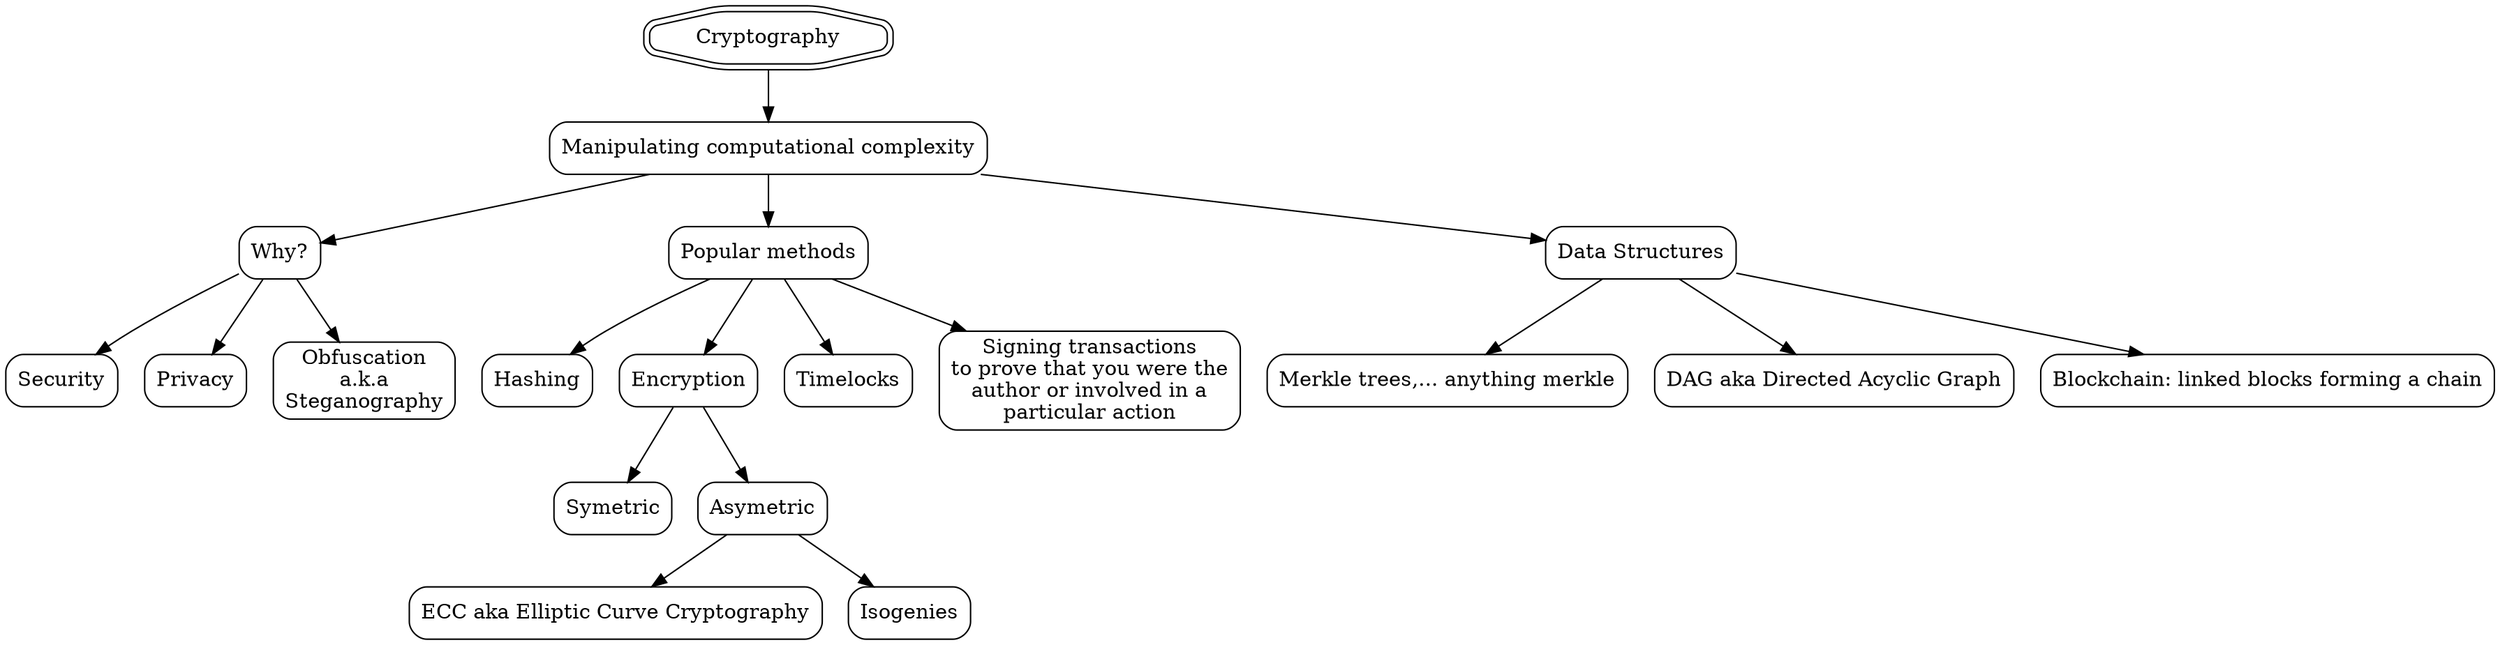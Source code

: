 digraph {
  cryptography[
    shape="doubleoctagon",
    style=rounded,
    label="Cryptography"
  ]

  cryptography -> complexity;

  complexity[
    shape="box",
    style=rounded,
    label="Manipulating computational complexity"
  ]

  complexity -> why
  complexity -> popular_methods
  complexity -> data_structures

  why[
    shape="box",
    style=rounded,
    label="Why?"
  ]

  why -> security
  why -> privacy
  why -> obfuscation

  security[
    shape="box",
    style=rounded,
    label="Security"
  ]

  privacy[
    shape="box",
    style=rounded,
    label="Privacy"
  ]

  obfuscation[
    shape="box",
    style=rounded,
    label="Obfuscation
a.k.a
Steganography"
  ]

  popular_methods[
    shape="box",
    style=rounded,
    label="Popular methods"
  ]

  popular_methods -> hashing
  popular_methods -> encryption
  popular_methods -> time_locks
  popular_methods -> signing

  hashing[
    shape="box",
    style=rounded,
    label="Hashing"
  ]

  encryption[
    shape="box",
    style=rounded,
    label="Encryption"
  ]

  time_locks[
    shape="box",
    style=rounded,
    label="Timelocks"
  ]

  signing[
    shape="box",
    style=rounded,
    label="Signing transactions
to prove that you were the
author or involved in a
particular action"
  ]

  encryption -> symetric
  encryption -> asymetric

  symetric[
    shape="box",
    style=rounded,
    label="Symetric"
  ]

  asymetric[
    shape="box",
    style=rounded,
    label="Asymetric"
  ]

  asymetric -> elliptic
  asymetric -> isogenies

  elliptic[
    shape="box",
    style=rounded,
    label="ECC aka Elliptic Curve Cryptography"
  ]

  isogenies[
    shape="box",
    style=rounded,
    label="Isogenies"
  ]

  data_structures[
    shape="box",
    style=rounded,
    label="Data Structures"
  ]

  data_structures -> merkle
  data_structures -> dag
  data_structures -> blockchain

  merkle[
    shape="box",
    style=rounded,
    label="Merkle trees,... anything merkle"
  ]

  dag[
    shape="box",
    style=rounded,
    label="DAG aka Directed Acyclic Graph"
  ]

  blockchain[
    shape="box",
    style=rounded,
    label="Blockchain: linked blocks forming a chain"
  ]
}